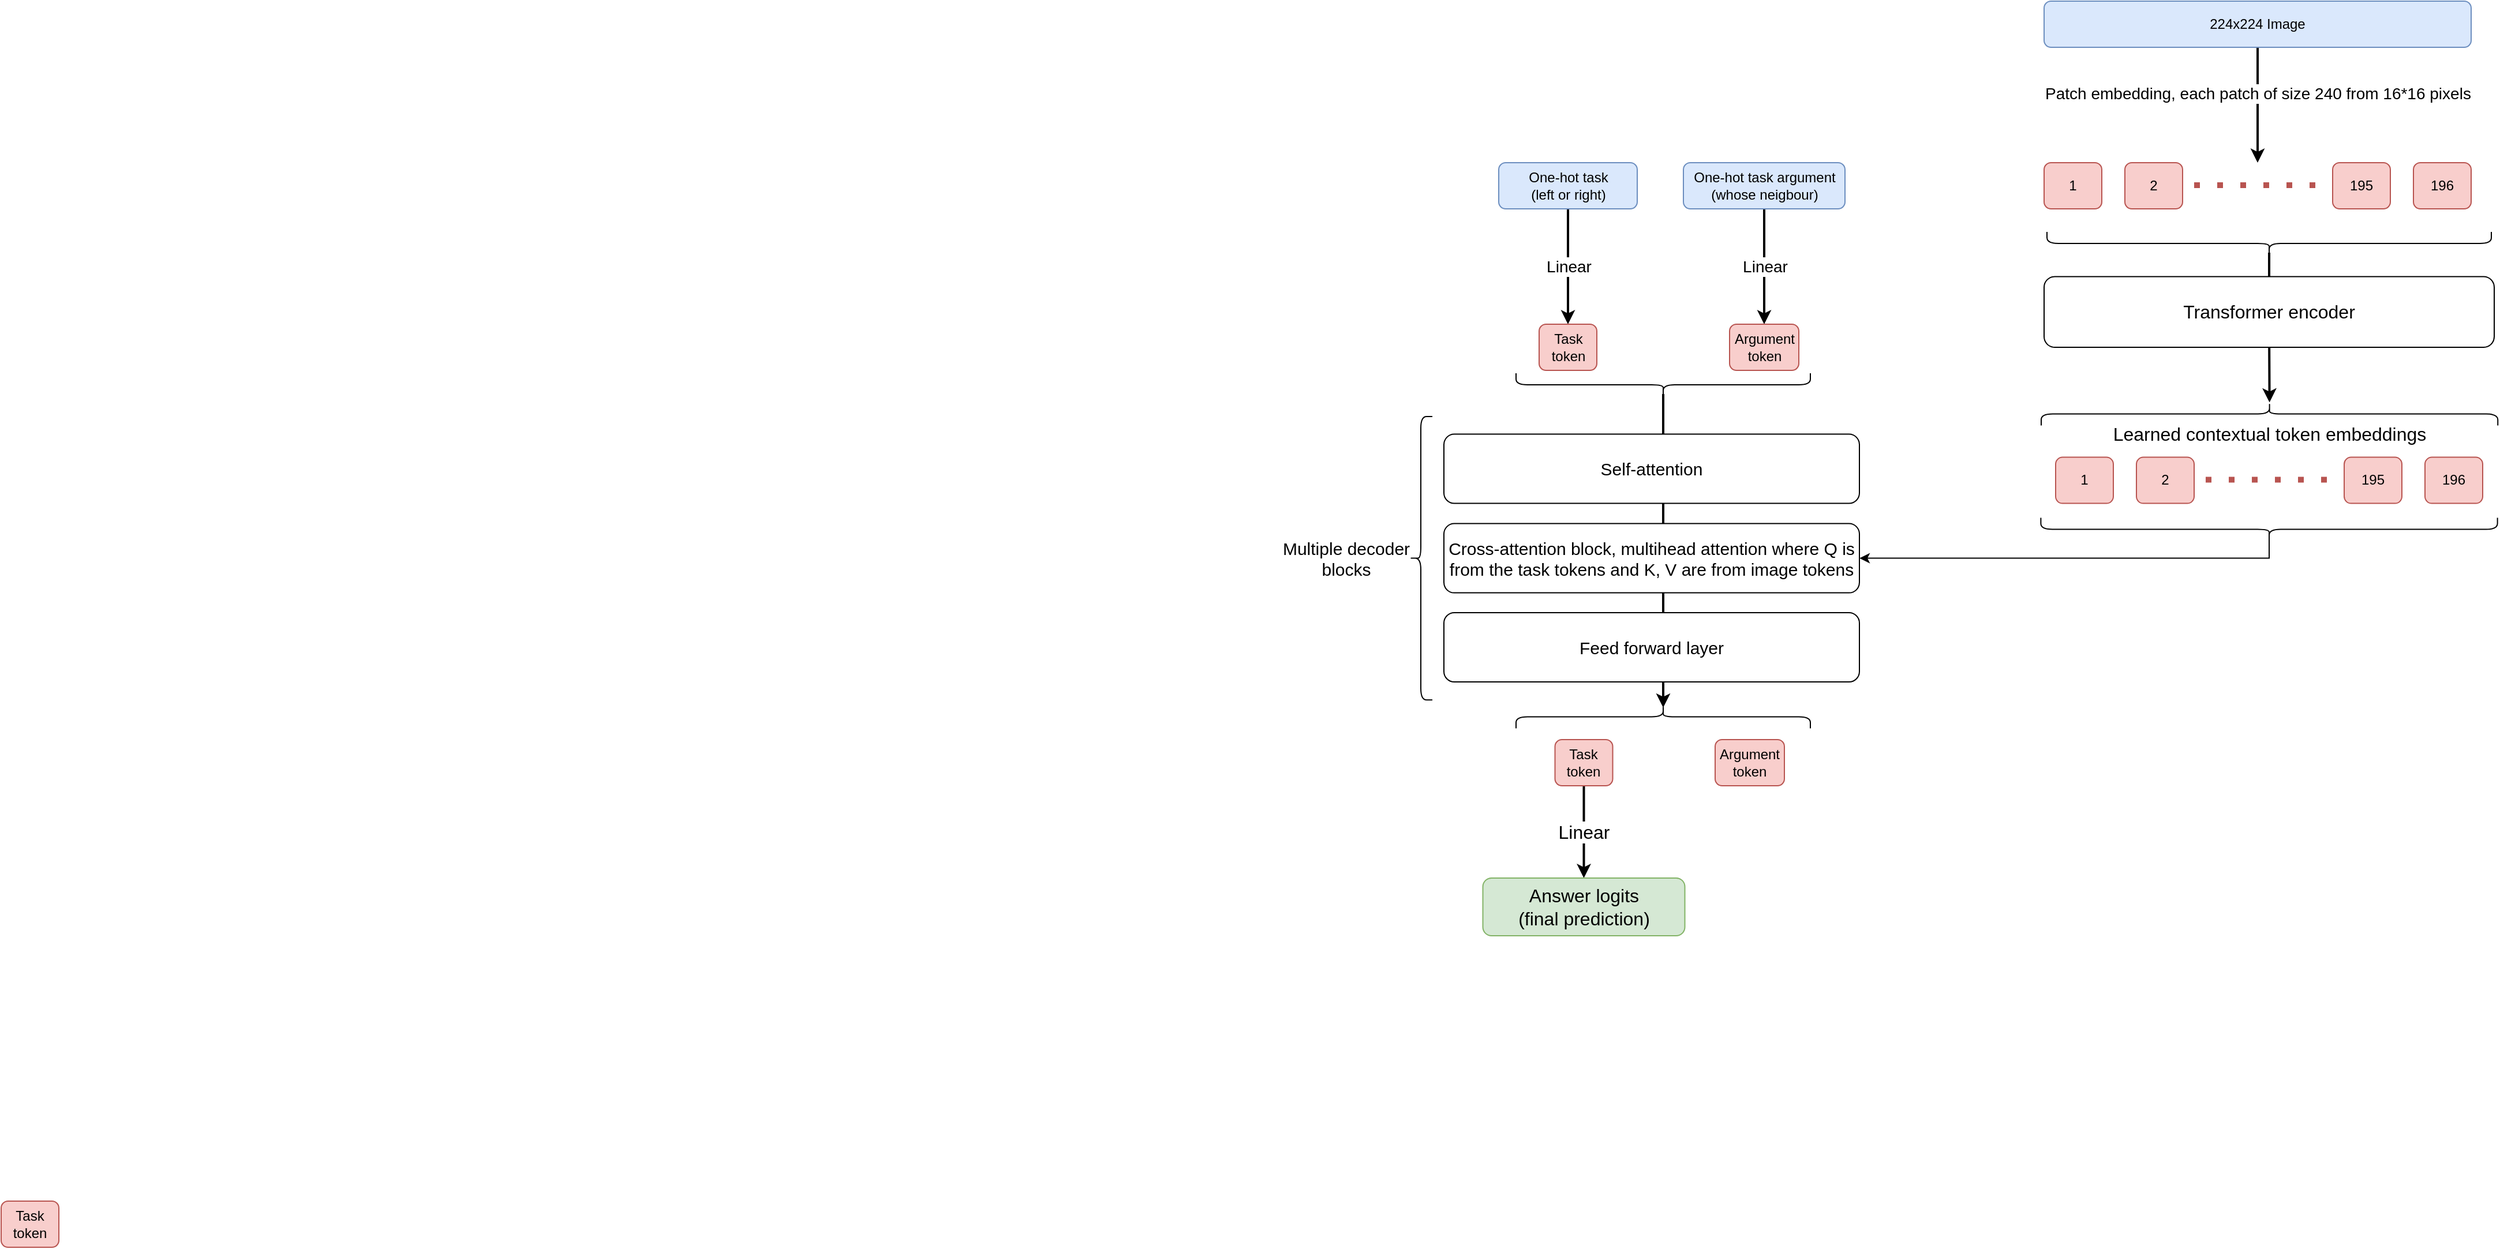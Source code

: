<mxfile version="18.1.3" type="device"><diagram id="2Ur3m_zfKWXv0gA-QJk1" name="Page-1"><mxGraphModel dx="3062" dy="1954" grid="1" gridSize="10" guides="1" tooltips="1" connect="1" arrows="1" fold="1" page="1" pageScale="1" pageWidth="850" pageHeight="1100" math="0" shadow="0"><root><mxCell id="0"/><mxCell id="1" parent="0"/><mxCell id="5ifzvMcia0c0Y_dEmPsZ-1" value="Patch embedding, each patch of size 240 from 16*16 pixels" style="edgeStyle=orthogonalEdgeStyle;shape=connector;rounded=0;orthogonalLoop=1;jettySize=auto;html=1;exitX=0.5;exitY=1;exitDx=0;exitDy=0;labelBackgroundColor=default;fontFamily=Helvetica;fontSize=14;fontColor=default;endArrow=classic;strokeColor=default;strokeWidth=2;" edge="1" parent="1" source="5ifzvMcia0c0Y_dEmPsZ-2"><mxGeometry x="-0.2" relative="1" as="geometry"><mxPoint x="605" y="120" as="targetPoint"/><Array as="points"><mxPoint x="605" y="70"/><mxPoint x="605" y="70"/></Array><mxPoint as="offset"/></mxGeometry></mxCell><mxCell id="5ifzvMcia0c0Y_dEmPsZ-2" value="224x224 Image" style="rounded=1;whiteSpace=wrap;html=1;fillColor=#dae8fc;strokeColor=#6c8ebf;" vertex="1" parent="1"><mxGeometry x="420" y="-20" width="370" height="40" as="geometry"/></mxCell><mxCell id="5ifzvMcia0c0Y_dEmPsZ-8" value="1" style="rounded=1;whiteSpace=wrap;html=1;fillColor=#f8cecc;strokeColor=#b85450;" vertex="1" parent="1"><mxGeometry x="420" y="120" width="50" height="40" as="geometry"/></mxCell><mxCell id="5ifzvMcia0c0Y_dEmPsZ-9" value="2" style="rounded=1;whiteSpace=wrap;html=1;fillColor=#f8cecc;strokeColor=#b85450;" vertex="1" parent="1"><mxGeometry x="490" y="120" width="50" height="40" as="geometry"/></mxCell><mxCell id="5ifzvMcia0c0Y_dEmPsZ-10" value="196" style="rounded=1;whiteSpace=wrap;html=1;fillColor=#f8cecc;strokeColor=#b85450;" vertex="1" parent="1"><mxGeometry x="740" y="120" width="50" height="40" as="geometry"/></mxCell><mxCell id="5ifzvMcia0c0Y_dEmPsZ-13" value="195" style="rounded=1;whiteSpace=wrap;html=1;fillColor=#f8cecc;strokeColor=#b85450;" vertex="1" parent="1"><mxGeometry x="670" y="120" width="50" height="40" as="geometry"/></mxCell><mxCell id="5ifzvMcia0c0Y_dEmPsZ-14" value="" style="endArrow=none;dashed=1;html=1;dashPattern=1 3;strokeWidth=5;rounded=0;fillColor=#f8cecc;strokeColor=#b85450;" edge="1" parent="1"><mxGeometry width="50" height="50" relative="1" as="geometry"><mxPoint x="550" y="139.5" as="sourcePoint"/><mxPoint x="660" y="139.5" as="targetPoint"/></mxGeometry></mxCell><mxCell id="5ifzvMcia0c0Y_dEmPsZ-15" style="edgeStyle=orthogonalEdgeStyle;shape=connector;rounded=0;orthogonalLoop=1;jettySize=auto;html=1;exitX=0.1;exitY=0.5;exitDx=0;exitDy=0;exitPerimeter=0;labelBackgroundColor=default;fontFamily=Helvetica;fontSize=16;fontColor=default;endArrow=classic;strokeColor=default;strokeWidth=2;" edge="1" parent="1" source="5ifzvMcia0c0Y_dEmPsZ-16" target="5ifzvMcia0c0Y_dEmPsZ-26"><mxGeometry relative="1" as="geometry"/></mxCell><mxCell id="5ifzvMcia0c0Y_dEmPsZ-16" value="" style="shape=curlyBracket;whiteSpace=wrap;html=1;rounded=1;flipH=1;fontFamily=Helvetica;fontSize=14;fontColor=default;rotation=90;" vertex="1" parent="1"><mxGeometry x="605" y="-2.5" width="20" height="385" as="geometry"/></mxCell><mxCell id="5ifzvMcia0c0Y_dEmPsZ-17" value="Transformer encoder" style="rounded=1;whiteSpace=wrap;html=1;fontFamily=Helvetica;fontSize=16;fontColor=default;" vertex="1" parent="1"><mxGeometry x="420" y="218.75" width="390" height="61.25" as="geometry"/></mxCell><mxCell id="5ifzvMcia0c0Y_dEmPsZ-18" value="1" style="rounded=1;whiteSpace=wrap;html=1;fillColor=#f8cecc;strokeColor=#b85450;" vertex="1" parent="1"><mxGeometry x="430" y="375.3" width="50" height="40" as="geometry"/></mxCell><mxCell id="5ifzvMcia0c0Y_dEmPsZ-19" value="2" style="rounded=1;whiteSpace=wrap;html=1;fillColor=#f8cecc;strokeColor=#b85450;" vertex="1" parent="1"><mxGeometry x="500" y="375.3" width="50" height="40" as="geometry"/></mxCell><mxCell id="5ifzvMcia0c0Y_dEmPsZ-20" value="196" style="rounded=1;whiteSpace=wrap;html=1;fillColor=#f8cecc;strokeColor=#b85450;" vertex="1" parent="1"><mxGeometry x="750" y="375.3" width="50" height="40" as="geometry"/></mxCell><mxCell id="5ifzvMcia0c0Y_dEmPsZ-53" value="Linear" style="edgeStyle=orthogonalEdgeStyle;rounded=0;orthogonalLoop=1;jettySize=auto;html=1;exitX=0.5;exitY=1;exitDx=0;exitDy=0;entryX=0.5;entryY=0;entryDx=0;entryDy=0;labelBackgroundColor=default;fontFamily=Helvetica;fontSize=16;fontColor=default;endArrow=classic;strokeColor=default;strokeWidth=2;" edge="1" parent="1" source="5ifzvMcia0c0Y_dEmPsZ-22" target="5ifzvMcia0c0Y_dEmPsZ-28"><mxGeometry relative="1" as="geometry"/></mxCell><mxCell id="5ifzvMcia0c0Y_dEmPsZ-22" value="Task token" style="rounded=1;whiteSpace=wrap;html=1;fillColor=#f8cecc;strokeColor=#b85450;" vertex="1" parent="1"><mxGeometry x="-3.75" y="620" width="50" height="40" as="geometry"/></mxCell><mxCell id="5ifzvMcia0c0Y_dEmPsZ-24" value="195" style="rounded=1;whiteSpace=wrap;html=1;fillColor=#f8cecc;strokeColor=#b85450;" vertex="1" parent="1"><mxGeometry x="680" y="375.3" width="50" height="40" as="geometry"/></mxCell><mxCell id="5ifzvMcia0c0Y_dEmPsZ-25" value="" style="endArrow=none;dashed=1;html=1;dashPattern=1 3;strokeWidth=5;rounded=0;fillColor=#f8cecc;strokeColor=#b85450;" edge="1" parent="1"><mxGeometry width="50" height="50" relative="1" as="geometry"><mxPoint x="560" y="394.8" as="sourcePoint"/><mxPoint x="670" y="394.8" as="targetPoint"/></mxGeometry></mxCell><mxCell id="5ifzvMcia0c0Y_dEmPsZ-26" value="" style="shape=curlyBracket;whiteSpace=wrap;html=1;rounded=1;flipH=1;fontFamily=Helvetica;fontSize=14;fontColor=default;rotation=-90;" vertex="1" parent="1"><mxGeometry x="605.31" y="140" width="20" height="395.62" as="geometry"/></mxCell><mxCell id="5ifzvMcia0c0Y_dEmPsZ-27" value="Learned contextual token embeddings" style="text;html=1;align=center;verticalAlign=middle;resizable=0;points=[];autosize=1;strokeColor=none;fillColor=none;fontSize=16;fontFamily=Helvetica;fontColor=default;" vertex="1" parent="1"><mxGeometry x="470.31" y="345.3" width="290" height="20" as="geometry"/></mxCell><mxCell id="5ifzvMcia0c0Y_dEmPsZ-29" value="Linear" style="edgeStyle=orthogonalEdgeStyle;rounded=0;orthogonalLoop=1;jettySize=auto;html=1;exitX=0.5;exitY=1;exitDx=0;exitDy=0;entryX=0.5;entryY=0;entryDx=0;entryDy=0;fontSize=14;strokeWidth=2;" edge="1" parent="1" source="5ifzvMcia0c0Y_dEmPsZ-30" target="5ifzvMcia0c0Y_dEmPsZ-34"><mxGeometry relative="1" as="geometry"/></mxCell><mxCell id="5ifzvMcia0c0Y_dEmPsZ-30" value="One-hot task &lt;br&gt;(left or right)" style="rounded=1;whiteSpace=wrap;html=1;fillColor=#dae8fc;strokeColor=#6c8ebf;" vertex="1" parent="1"><mxGeometry x="-52.5" y="120" width="120" height="40" as="geometry"/></mxCell><mxCell id="5ifzvMcia0c0Y_dEmPsZ-31" style="edgeStyle=orthogonalEdgeStyle;shape=connector;rounded=0;orthogonalLoop=1;jettySize=auto;html=1;exitX=0.5;exitY=1;exitDx=0;exitDy=0;entryX=0.5;entryY=0;entryDx=0;entryDy=0;labelBackgroundColor=default;fontFamily=Helvetica;fontSize=14;fontColor=default;endArrow=classic;strokeColor=default;strokeWidth=2;" edge="1" parent="1" source="5ifzvMcia0c0Y_dEmPsZ-33" target="5ifzvMcia0c0Y_dEmPsZ-35"><mxGeometry relative="1" as="geometry"/></mxCell><mxCell id="5ifzvMcia0c0Y_dEmPsZ-32" value="Linear" style="edgeLabel;html=1;align=center;verticalAlign=middle;resizable=0;points=[];fontSize=14;fontFamily=Helvetica;fontColor=default;" vertex="1" connectable="0" parent="5ifzvMcia0c0Y_dEmPsZ-31"><mxGeometry x="-0.25" y="-1" relative="1" as="geometry"><mxPoint x="1" y="12" as="offset"/></mxGeometry></mxCell><mxCell id="5ifzvMcia0c0Y_dEmPsZ-33" value="One-hot task argument &lt;br&gt;(whose neigbour)" style="rounded=1;whiteSpace=wrap;html=1;fillColor=#dae8fc;strokeColor=#6c8ebf;" vertex="1" parent="1"><mxGeometry x="107.5" y="120" width="140" height="40" as="geometry"/></mxCell><mxCell id="5ifzvMcia0c0Y_dEmPsZ-34" value="Task token" style="rounded=1;whiteSpace=wrap;html=1;fillColor=#f8cecc;strokeColor=#b85450;" vertex="1" parent="1"><mxGeometry x="-17.5" y="260" width="50" height="40" as="geometry"/></mxCell><mxCell id="5ifzvMcia0c0Y_dEmPsZ-35" value="Argument token" style="rounded=1;whiteSpace=wrap;html=1;fillColor=#f8cecc;strokeColor=#b85450;" vertex="1" parent="1"><mxGeometry x="147.5" y="260" width="60" height="40" as="geometry"/></mxCell><mxCell id="5ifzvMcia0c0Y_dEmPsZ-51" style="edgeStyle=orthogonalEdgeStyle;rounded=0;orthogonalLoop=1;jettySize=auto;html=1;exitX=0.1;exitY=0.5;exitDx=0;exitDy=0;exitPerimeter=0;entryX=0.1;entryY=0.5;entryDx=0;entryDy=0;entryPerimeter=0;fontSize=16;strokeWidth=2;" edge="1" parent="1" source="5ifzvMcia0c0Y_dEmPsZ-36" target="5ifzvMcia0c0Y_dEmPsZ-50"><mxGeometry relative="1" as="geometry"/></mxCell><mxCell id="5ifzvMcia0c0Y_dEmPsZ-36" value="" style="shape=curlyBracket;whiteSpace=wrap;html=1;rounded=1;flipH=1;fontFamily=Helvetica;fontSize=14;fontColor=default;rotation=90;" vertex="1" parent="1"><mxGeometry x="80" y="185" width="20" height="255" as="geometry"/></mxCell><mxCell id="5ifzvMcia0c0Y_dEmPsZ-38" value="&lt;font style=&quot;font-size: 15px;&quot;&gt;Cross-attention block, multihead attention where Q is from the task tokens and K, V are from image tokens&lt;/font&gt;" style="rounded=1;whiteSpace=wrap;html=1;" vertex="1" parent="1"><mxGeometry x="-100" y="432.81" width="360" height="60" as="geometry"/></mxCell><mxCell id="5ifzvMcia0c0Y_dEmPsZ-47" style="edgeStyle=orthogonalEdgeStyle;rounded=0;orthogonalLoop=1;jettySize=auto;html=1;exitX=0.1;exitY=0.5;exitDx=0;exitDy=0;exitPerimeter=0;entryX=1;entryY=0.5;entryDx=0;entryDy=0;fontSize=15;" edge="1" parent="1" source="5ifzvMcia0c0Y_dEmPsZ-39" target="5ifzvMcia0c0Y_dEmPsZ-38"><mxGeometry relative="1" as="geometry"><Array as="points"><mxPoint x="615" y="463"/></Array></mxGeometry></mxCell><mxCell id="5ifzvMcia0c0Y_dEmPsZ-39" value="" style="shape=curlyBracket;whiteSpace=wrap;html=1;rounded=1;flipH=1;fontFamily=Helvetica;fontSize=14;fontColor=default;rotation=90;" vertex="1" parent="1"><mxGeometry x="605" y="240" width="20" height="395.62" as="geometry"/></mxCell><mxCell id="5ifzvMcia0c0Y_dEmPsZ-40" value="&lt;font style=&quot;font-size: 15px;&quot;&gt;Self-attention&lt;/font&gt;" style="rounded=1;whiteSpace=wrap;html=1;" vertex="1" parent="1"><mxGeometry x="-100" y="355.3" width="360" height="60" as="geometry"/></mxCell><mxCell id="5ifzvMcia0c0Y_dEmPsZ-44" value="&lt;span style=&quot;font-size: 15px;&quot;&gt;Feed forward layer&lt;/span&gt;" style="rounded=1;whiteSpace=wrap;html=1;" vertex="1" parent="1"><mxGeometry x="-100" y="510" width="360" height="60" as="geometry"/></mxCell><mxCell id="5ifzvMcia0c0Y_dEmPsZ-45" value="" style="shape=curlyBracket;whiteSpace=wrap;html=1;rounded=1;flipH=1;fontFamily=Helvetica;fontSize=14;fontColor=default;rotation=-180;" vertex="1" parent="1"><mxGeometry x="-130" y="340" width="20" height="245.62" as="geometry"/></mxCell><mxCell id="5ifzvMcia0c0Y_dEmPsZ-46" value="Multiple decoder &lt;br&gt;blocks" style="text;html=1;align=center;verticalAlign=middle;resizable=0;points=[];autosize=1;strokeColor=none;fillColor=none;fontSize=15;" vertex="1" parent="1"><mxGeometry x="-250" y="442.81" width="130" height="40" as="geometry"/></mxCell><mxCell id="5ifzvMcia0c0Y_dEmPsZ-48" value="Task token" style="rounded=1;whiteSpace=wrap;html=1;fillColor=#f8cecc;strokeColor=#b85450;" vertex="1" parent="1"><mxGeometry x="-1350" y="1020" width="50" height="40" as="geometry"/></mxCell><mxCell id="5ifzvMcia0c0Y_dEmPsZ-49" value="Argument token" style="rounded=1;whiteSpace=wrap;html=1;fillColor=#f8cecc;strokeColor=#b85450;" vertex="1" parent="1"><mxGeometry x="135" y="620" width="60" height="40" as="geometry"/></mxCell><mxCell id="5ifzvMcia0c0Y_dEmPsZ-50" value="" style="shape=curlyBracket;whiteSpace=wrap;html=1;rounded=1;flipH=1;fontFamily=Helvetica;fontSize=14;fontColor=default;rotation=-90;" vertex="1" parent="1"><mxGeometry x="80" y="472.81" width="20" height="255" as="geometry"/></mxCell><mxCell id="5ifzvMcia0c0Y_dEmPsZ-28" value="Answer logits&lt;br&gt;(final prediction)" style="rounded=1;whiteSpace=wrap;html=1;fontFamily=Helvetica;fontSize=16;fillColor=#d5e8d4;strokeColor=#82b366;" vertex="1" parent="1"><mxGeometry x="-66.25" y="740" width="175" height="50" as="geometry"/></mxCell></root></mxGraphModel></diagram></mxfile>